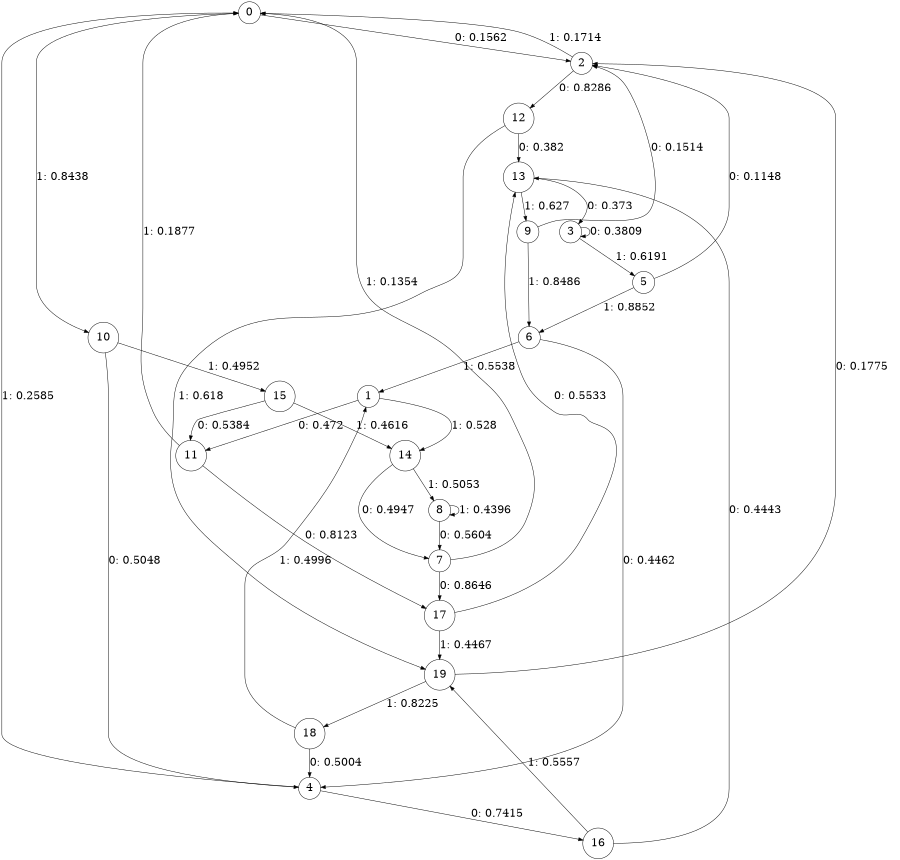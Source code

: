 digraph "ch13faceL5" {
size = "6,8.5";
ratio = "fill";
node [shape = circle];
node [fontsize = 24];
edge [fontsize = 24];
0 -> 2 [label = "0: 0.1562   "];
0 -> 10 [label = "1: 0.8438   "];
1 -> 11 [label = "0: 0.472    "];
1 -> 14 [label = "1: 0.528    "];
2 -> 12 [label = "0: 0.8286   "];
2 -> 0 [label = "1: 0.1714   "];
3 -> 3 [label = "0: 0.3809   "];
3 -> 5 [label = "1: 0.6191   "];
4 -> 16 [label = "0: 0.7415   "];
4 -> 0 [label = "1: 0.2585   "];
5 -> 2 [label = "0: 0.1148   "];
5 -> 6 [label = "1: 0.8852   "];
6 -> 4 [label = "0: 0.4462   "];
6 -> 1 [label = "1: 0.5538   "];
7 -> 17 [label = "0: 0.8646   "];
7 -> 0 [label = "1: 0.1354   "];
8 -> 7 [label = "0: 0.5604   "];
8 -> 8 [label = "1: 0.4396   "];
9 -> 2 [label = "0: 0.1514   "];
9 -> 6 [label = "1: 0.8486   "];
10 -> 4 [label = "0: 0.5048   "];
10 -> 15 [label = "1: 0.4952   "];
11 -> 17 [label = "0: 0.8123   "];
11 -> 0 [label = "1: 0.1877   "];
12 -> 13 [label = "0: 0.382    "];
12 -> 19 [label = "1: 0.618    "];
13 -> 3 [label = "0: 0.373    "];
13 -> 9 [label = "1: 0.627    "];
14 -> 7 [label = "0: 0.4947   "];
14 -> 8 [label = "1: 0.5053   "];
15 -> 11 [label = "0: 0.5384   "];
15 -> 14 [label = "1: 0.4616   "];
16 -> 13 [label = "0: 0.4443   "];
16 -> 19 [label = "1: 0.5557   "];
17 -> 13 [label = "0: 0.5533   "];
17 -> 19 [label = "1: 0.4467   "];
18 -> 4 [label = "0: 0.5004   "];
18 -> 1 [label = "1: 0.4996   "];
19 -> 2 [label = "0: 0.1775   "];
19 -> 18 [label = "1: 0.8225   "];
}